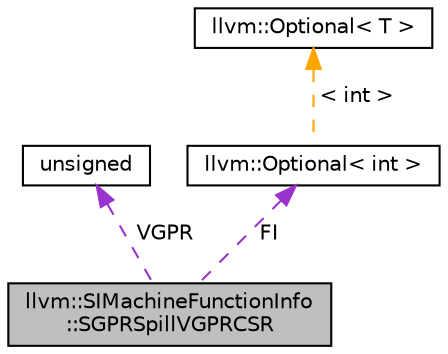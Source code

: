 digraph "llvm::SIMachineFunctionInfo::SGPRSpillVGPRCSR"
{
 // LATEX_PDF_SIZE
  bgcolor="transparent";
  edge [fontname="Helvetica",fontsize="10",labelfontname="Helvetica",labelfontsize="10"];
  node [fontname="Helvetica",fontsize="10",shape="box"];
  Node1 [label="llvm::SIMachineFunctionInfo\l::SGPRSpillVGPRCSR",height=0.2,width=0.4,color="black", fillcolor="grey75", style="filled", fontcolor="black",tooltip=" "];
  Node2 -> Node1 [dir="back",color="darkorchid3",fontsize="10",style="dashed",label=" VGPR" ,fontname="Helvetica"];
  Node2 [label="unsigned",height=0.2,width=0.4,color="black",URL="$classunsigned.html",tooltip=" "];
  Node3 -> Node1 [dir="back",color="darkorchid3",fontsize="10",style="dashed",label=" FI" ,fontname="Helvetica"];
  Node3 [label="llvm::Optional\< int \>",height=0.2,width=0.4,color="black",URL="$classllvm_1_1Optional.html",tooltip=" "];
  Node4 -> Node3 [dir="back",color="orange",fontsize="10",style="dashed",label=" \< int \>" ,fontname="Helvetica"];
  Node4 [label="llvm::Optional\< T \>",height=0.2,width=0.4,color="black",URL="$classllvm_1_1Optional.html",tooltip=" "];
}
